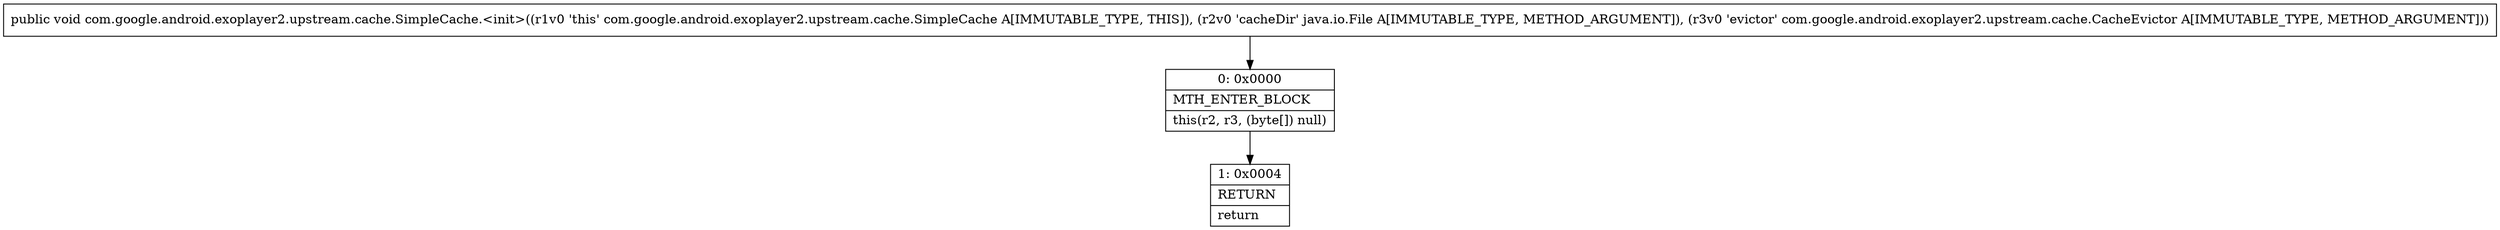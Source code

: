 digraph "CFG forcom.google.android.exoplayer2.upstream.cache.SimpleCache.\<init\>(Ljava\/io\/File;Lcom\/google\/android\/exoplayer2\/upstream\/cache\/CacheEvictor;)V" {
Node_0 [shape=record,label="{0\:\ 0x0000|MTH_ENTER_BLOCK\l|this(r2, r3, (byte[]) null)\l}"];
Node_1 [shape=record,label="{1\:\ 0x0004|RETURN\l|return\l}"];
MethodNode[shape=record,label="{public void com.google.android.exoplayer2.upstream.cache.SimpleCache.\<init\>((r1v0 'this' com.google.android.exoplayer2.upstream.cache.SimpleCache A[IMMUTABLE_TYPE, THIS]), (r2v0 'cacheDir' java.io.File A[IMMUTABLE_TYPE, METHOD_ARGUMENT]), (r3v0 'evictor' com.google.android.exoplayer2.upstream.cache.CacheEvictor A[IMMUTABLE_TYPE, METHOD_ARGUMENT])) }"];
MethodNode -> Node_0;
Node_0 -> Node_1;
}

